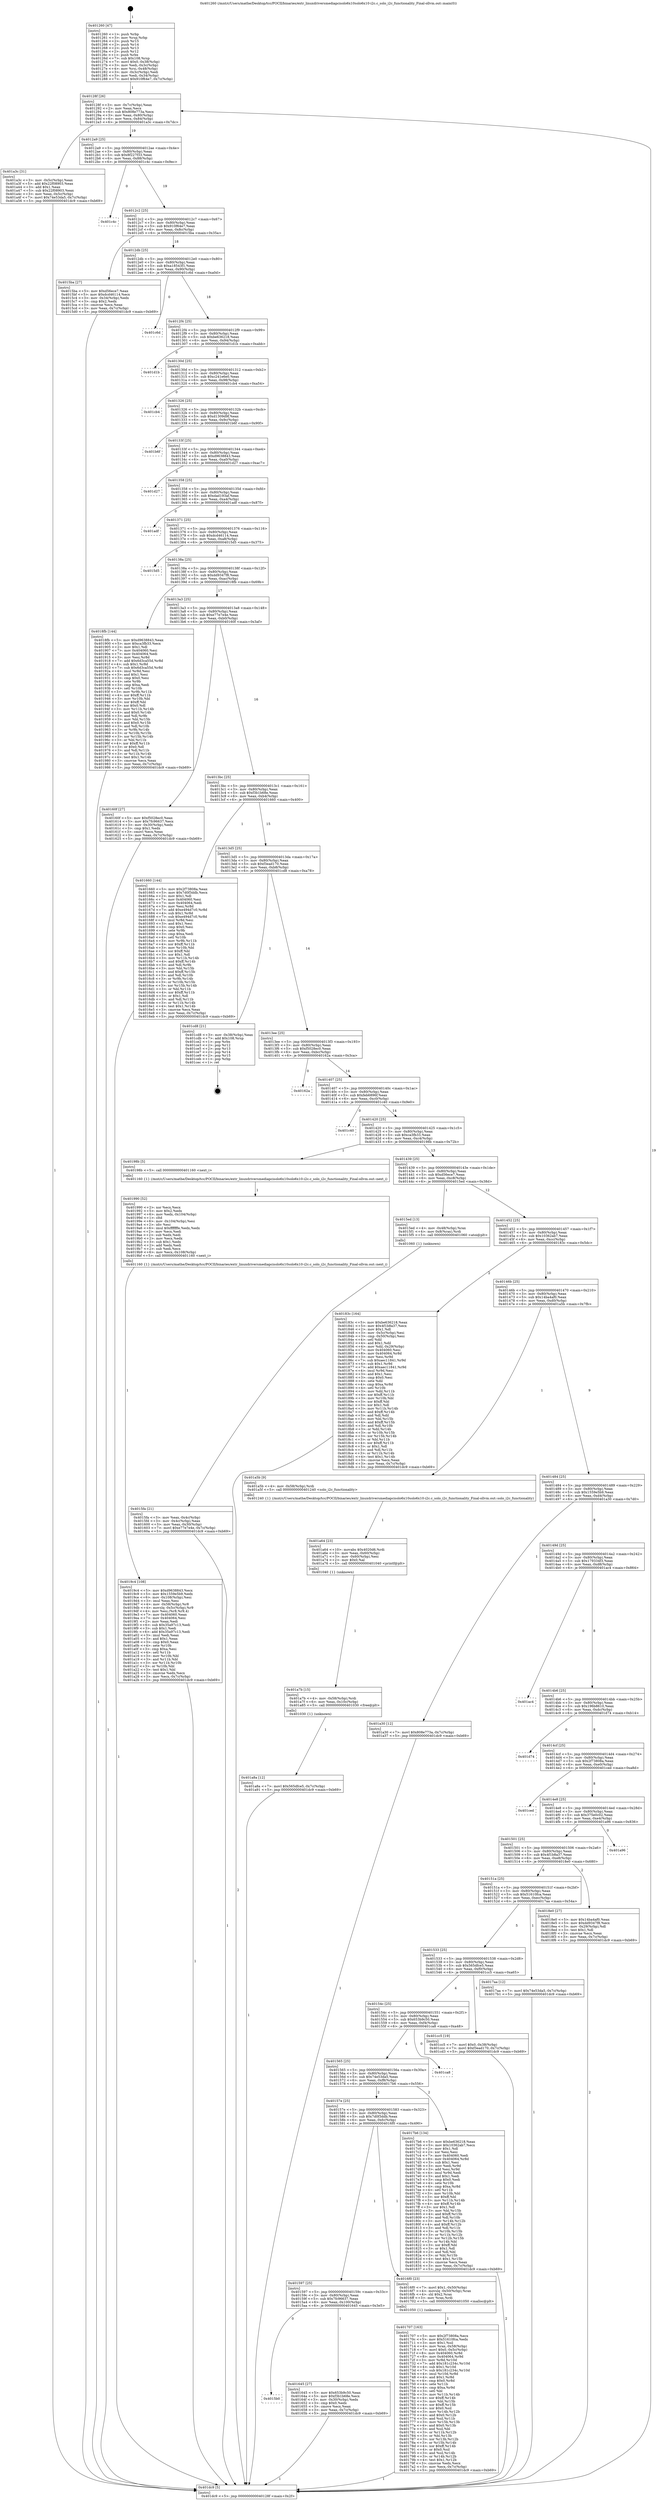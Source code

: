 digraph "0x401260" {
  label = "0x401260 (/mnt/c/Users/mathe/Desktop/tcc/POCII/binaries/extr_linuxdriversmediapcisolo6x10solo6x10-i2c.c_solo_i2c_functionality_Final-ollvm.out::main(0))"
  labelloc = "t"
  node[shape=record]

  Entry [label="",width=0.3,height=0.3,shape=circle,fillcolor=black,style=filled]
  "0x40128f" [label="{
     0x40128f [26]\l
     | [instrs]\l
     &nbsp;&nbsp;0x40128f \<+3\>: mov -0x7c(%rbp),%eax\l
     &nbsp;&nbsp;0x401292 \<+2\>: mov %eax,%ecx\l
     &nbsp;&nbsp;0x401294 \<+6\>: sub $0x808e773a,%ecx\l
     &nbsp;&nbsp;0x40129a \<+3\>: mov %eax,-0x80(%rbp)\l
     &nbsp;&nbsp;0x40129d \<+6\>: mov %ecx,-0x84(%rbp)\l
     &nbsp;&nbsp;0x4012a3 \<+6\>: je 0000000000401a3c \<main+0x7dc\>\l
  }"]
  "0x401a3c" [label="{
     0x401a3c [31]\l
     | [instrs]\l
     &nbsp;&nbsp;0x401a3c \<+3\>: mov -0x5c(%rbp),%eax\l
     &nbsp;&nbsp;0x401a3f \<+5\>: add $0x22f08903,%eax\l
     &nbsp;&nbsp;0x401a44 \<+3\>: add $0x1,%eax\l
     &nbsp;&nbsp;0x401a47 \<+5\>: sub $0x22f08903,%eax\l
     &nbsp;&nbsp;0x401a4c \<+3\>: mov %eax,-0x5c(%rbp)\l
     &nbsp;&nbsp;0x401a4f \<+7\>: movl $0x74e53da5,-0x7c(%rbp)\l
     &nbsp;&nbsp;0x401a56 \<+5\>: jmp 0000000000401dc9 \<main+0xb69\>\l
  }"]
  "0x4012a9" [label="{
     0x4012a9 [25]\l
     | [instrs]\l
     &nbsp;&nbsp;0x4012a9 \<+5\>: jmp 00000000004012ae \<main+0x4e\>\l
     &nbsp;&nbsp;0x4012ae \<+3\>: mov -0x80(%rbp),%eax\l
     &nbsp;&nbsp;0x4012b1 \<+5\>: sub $0x8f227f33,%eax\l
     &nbsp;&nbsp;0x4012b6 \<+6\>: mov %eax,-0x88(%rbp)\l
     &nbsp;&nbsp;0x4012bc \<+6\>: je 0000000000401c4c \<main+0x9ec\>\l
  }"]
  Exit [label="",width=0.3,height=0.3,shape=circle,fillcolor=black,style=filled,peripheries=2]
  "0x401c4c" [label="{
     0x401c4c\l
  }", style=dashed]
  "0x4012c2" [label="{
     0x4012c2 [25]\l
     | [instrs]\l
     &nbsp;&nbsp;0x4012c2 \<+5\>: jmp 00000000004012c7 \<main+0x67\>\l
     &nbsp;&nbsp;0x4012c7 \<+3\>: mov -0x80(%rbp),%eax\l
     &nbsp;&nbsp;0x4012ca \<+5\>: sub $0x910f64e7,%eax\l
     &nbsp;&nbsp;0x4012cf \<+6\>: mov %eax,-0x8c(%rbp)\l
     &nbsp;&nbsp;0x4012d5 \<+6\>: je 00000000004015ba \<main+0x35a\>\l
  }"]
  "0x401a8a" [label="{
     0x401a8a [12]\l
     | [instrs]\l
     &nbsp;&nbsp;0x401a8a \<+7\>: movl $0x565dfce5,-0x7c(%rbp)\l
     &nbsp;&nbsp;0x401a91 \<+5\>: jmp 0000000000401dc9 \<main+0xb69\>\l
  }"]
  "0x4015ba" [label="{
     0x4015ba [27]\l
     | [instrs]\l
     &nbsp;&nbsp;0x4015ba \<+5\>: mov $0xd56ece7,%eax\l
     &nbsp;&nbsp;0x4015bf \<+5\>: mov $0xdcd46114,%ecx\l
     &nbsp;&nbsp;0x4015c4 \<+3\>: mov -0x34(%rbp),%edx\l
     &nbsp;&nbsp;0x4015c7 \<+3\>: cmp $0x2,%edx\l
     &nbsp;&nbsp;0x4015ca \<+3\>: cmovne %ecx,%eax\l
     &nbsp;&nbsp;0x4015cd \<+3\>: mov %eax,-0x7c(%rbp)\l
     &nbsp;&nbsp;0x4015d0 \<+5\>: jmp 0000000000401dc9 \<main+0xb69\>\l
  }"]
  "0x4012db" [label="{
     0x4012db [25]\l
     | [instrs]\l
     &nbsp;&nbsp;0x4012db \<+5\>: jmp 00000000004012e0 \<main+0x80\>\l
     &nbsp;&nbsp;0x4012e0 \<+3\>: mov -0x80(%rbp),%eax\l
     &nbsp;&nbsp;0x4012e3 \<+5\>: sub $0xa18543f1,%eax\l
     &nbsp;&nbsp;0x4012e8 \<+6\>: mov %eax,-0x90(%rbp)\l
     &nbsp;&nbsp;0x4012ee \<+6\>: je 0000000000401c6d \<main+0xa0d\>\l
  }"]
  "0x401dc9" [label="{
     0x401dc9 [5]\l
     | [instrs]\l
     &nbsp;&nbsp;0x401dc9 \<+5\>: jmp 000000000040128f \<main+0x2f\>\l
  }"]
  "0x401260" [label="{
     0x401260 [47]\l
     | [instrs]\l
     &nbsp;&nbsp;0x401260 \<+1\>: push %rbp\l
     &nbsp;&nbsp;0x401261 \<+3\>: mov %rsp,%rbp\l
     &nbsp;&nbsp;0x401264 \<+2\>: push %r15\l
     &nbsp;&nbsp;0x401266 \<+2\>: push %r14\l
     &nbsp;&nbsp;0x401268 \<+2\>: push %r13\l
     &nbsp;&nbsp;0x40126a \<+2\>: push %r12\l
     &nbsp;&nbsp;0x40126c \<+1\>: push %rbx\l
     &nbsp;&nbsp;0x40126d \<+7\>: sub $0x108,%rsp\l
     &nbsp;&nbsp;0x401274 \<+7\>: movl $0x0,-0x38(%rbp)\l
     &nbsp;&nbsp;0x40127b \<+3\>: mov %edi,-0x3c(%rbp)\l
     &nbsp;&nbsp;0x40127e \<+4\>: mov %rsi,-0x48(%rbp)\l
     &nbsp;&nbsp;0x401282 \<+3\>: mov -0x3c(%rbp),%edi\l
     &nbsp;&nbsp;0x401285 \<+3\>: mov %edi,-0x34(%rbp)\l
     &nbsp;&nbsp;0x401288 \<+7\>: movl $0x910f64e7,-0x7c(%rbp)\l
  }"]
  "0x401a7b" [label="{
     0x401a7b [15]\l
     | [instrs]\l
     &nbsp;&nbsp;0x401a7b \<+4\>: mov -0x58(%rbp),%rdi\l
     &nbsp;&nbsp;0x401a7f \<+6\>: mov %eax,-0x10c(%rbp)\l
     &nbsp;&nbsp;0x401a85 \<+5\>: call 0000000000401030 \<free@plt\>\l
     | [calls]\l
     &nbsp;&nbsp;0x401030 \{1\} (unknown)\l
  }"]
  "0x401c6d" [label="{
     0x401c6d\l
  }", style=dashed]
  "0x4012f4" [label="{
     0x4012f4 [25]\l
     | [instrs]\l
     &nbsp;&nbsp;0x4012f4 \<+5\>: jmp 00000000004012f9 \<main+0x99\>\l
     &nbsp;&nbsp;0x4012f9 \<+3\>: mov -0x80(%rbp),%eax\l
     &nbsp;&nbsp;0x4012fc \<+5\>: sub $0xbe636218,%eax\l
     &nbsp;&nbsp;0x401301 \<+6\>: mov %eax,-0x94(%rbp)\l
     &nbsp;&nbsp;0x401307 \<+6\>: je 0000000000401d1b \<main+0xabb\>\l
  }"]
  "0x401a64" [label="{
     0x401a64 [23]\l
     | [instrs]\l
     &nbsp;&nbsp;0x401a64 \<+10\>: movabs $0x4020d6,%rdi\l
     &nbsp;&nbsp;0x401a6e \<+3\>: mov %eax,-0x60(%rbp)\l
     &nbsp;&nbsp;0x401a71 \<+3\>: mov -0x60(%rbp),%esi\l
     &nbsp;&nbsp;0x401a74 \<+2\>: mov $0x0,%al\l
     &nbsp;&nbsp;0x401a76 \<+5\>: call 0000000000401040 \<printf@plt\>\l
     | [calls]\l
     &nbsp;&nbsp;0x401040 \{1\} (unknown)\l
  }"]
  "0x401d1b" [label="{
     0x401d1b\l
  }", style=dashed]
  "0x40130d" [label="{
     0x40130d [25]\l
     | [instrs]\l
     &nbsp;&nbsp;0x40130d \<+5\>: jmp 0000000000401312 \<main+0xb2\>\l
     &nbsp;&nbsp;0x401312 \<+3\>: mov -0x80(%rbp),%eax\l
     &nbsp;&nbsp;0x401315 \<+5\>: sub $0xc241e6e0,%eax\l
     &nbsp;&nbsp;0x40131a \<+6\>: mov %eax,-0x98(%rbp)\l
     &nbsp;&nbsp;0x401320 \<+6\>: je 0000000000401cb4 \<main+0xa54\>\l
  }"]
  "0x4019c4" [label="{
     0x4019c4 [108]\l
     | [instrs]\l
     &nbsp;&nbsp;0x4019c4 \<+5\>: mov $0xd9638843,%ecx\l
     &nbsp;&nbsp;0x4019c9 \<+5\>: mov $0x1559e5b9,%edx\l
     &nbsp;&nbsp;0x4019ce \<+6\>: mov -0x108(%rbp),%esi\l
     &nbsp;&nbsp;0x4019d4 \<+3\>: imul %eax,%esi\l
     &nbsp;&nbsp;0x4019d7 \<+4\>: mov -0x58(%rbp),%r8\l
     &nbsp;&nbsp;0x4019db \<+4\>: movslq -0x5c(%rbp),%r9\l
     &nbsp;&nbsp;0x4019df \<+4\>: mov %esi,(%r8,%r9,4)\l
     &nbsp;&nbsp;0x4019e3 \<+7\>: mov 0x404060,%eax\l
     &nbsp;&nbsp;0x4019ea \<+7\>: mov 0x404064,%esi\l
     &nbsp;&nbsp;0x4019f1 \<+2\>: mov %eax,%edi\l
     &nbsp;&nbsp;0x4019f3 \<+6\>: sub $0x35a97c13,%edi\l
     &nbsp;&nbsp;0x4019f9 \<+3\>: sub $0x1,%edi\l
     &nbsp;&nbsp;0x4019fc \<+6\>: add $0x35a97c13,%edi\l
     &nbsp;&nbsp;0x401a02 \<+3\>: imul %edi,%eax\l
     &nbsp;&nbsp;0x401a05 \<+3\>: and $0x1,%eax\l
     &nbsp;&nbsp;0x401a08 \<+3\>: cmp $0x0,%eax\l
     &nbsp;&nbsp;0x401a0b \<+4\>: sete %r10b\l
     &nbsp;&nbsp;0x401a0f \<+3\>: cmp $0xa,%esi\l
     &nbsp;&nbsp;0x401a12 \<+4\>: setl %r11b\l
     &nbsp;&nbsp;0x401a16 \<+3\>: mov %r10b,%bl\l
     &nbsp;&nbsp;0x401a19 \<+3\>: and %r11b,%bl\l
     &nbsp;&nbsp;0x401a1c \<+3\>: xor %r11b,%r10b\l
     &nbsp;&nbsp;0x401a1f \<+3\>: or %r10b,%bl\l
     &nbsp;&nbsp;0x401a22 \<+3\>: test $0x1,%bl\l
     &nbsp;&nbsp;0x401a25 \<+3\>: cmovne %edx,%ecx\l
     &nbsp;&nbsp;0x401a28 \<+3\>: mov %ecx,-0x7c(%rbp)\l
     &nbsp;&nbsp;0x401a2b \<+5\>: jmp 0000000000401dc9 \<main+0xb69\>\l
  }"]
  "0x401cb4" [label="{
     0x401cb4\l
  }", style=dashed]
  "0x401326" [label="{
     0x401326 [25]\l
     | [instrs]\l
     &nbsp;&nbsp;0x401326 \<+5\>: jmp 000000000040132b \<main+0xcb\>\l
     &nbsp;&nbsp;0x40132b \<+3\>: mov -0x80(%rbp),%eax\l
     &nbsp;&nbsp;0x40132e \<+5\>: sub $0xd1309d9f,%eax\l
     &nbsp;&nbsp;0x401333 \<+6\>: mov %eax,-0x9c(%rbp)\l
     &nbsp;&nbsp;0x401339 \<+6\>: je 0000000000401b6f \<main+0x90f\>\l
  }"]
  "0x401990" [label="{
     0x401990 [52]\l
     | [instrs]\l
     &nbsp;&nbsp;0x401990 \<+2\>: xor %ecx,%ecx\l
     &nbsp;&nbsp;0x401992 \<+5\>: mov $0x2,%edx\l
     &nbsp;&nbsp;0x401997 \<+6\>: mov %edx,-0x104(%rbp)\l
     &nbsp;&nbsp;0x40199d \<+1\>: cltd\l
     &nbsp;&nbsp;0x40199e \<+6\>: mov -0x104(%rbp),%esi\l
     &nbsp;&nbsp;0x4019a4 \<+2\>: idiv %esi\l
     &nbsp;&nbsp;0x4019a6 \<+6\>: imul $0xfffffffe,%edx,%edx\l
     &nbsp;&nbsp;0x4019ac \<+2\>: mov %ecx,%edi\l
     &nbsp;&nbsp;0x4019ae \<+2\>: sub %edx,%edi\l
     &nbsp;&nbsp;0x4019b0 \<+2\>: mov %ecx,%edx\l
     &nbsp;&nbsp;0x4019b2 \<+3\>: sub $0x1,%edx\l
     &nbsp;&nbsp;0x4019b5 \<+2\>: add %edx,%edi\l
     &nbsp;&nbsp;0x4019b7 \<+2\>: sub %edi,%ecx\l
     &nbsp;&nbsp;0x4019b9 \<+6\>: mov %ecx,-0x108(%rbp)\l
     &nbsp;&nbsp;0x4019bf \<+5\>: call 0000000000401160 \<next_i\>\l
     | [calls]\l
     &nbsp;&nbsp;0x401160 \{1\} (/mnt/c/Users/mathe/Desktop/tcc/POCII/binaries/extr_linuxdriversmediapcisolo6x10solo6x10-i2c.c_solo_i2c_functionality_Final-ollvm.out::next_i)\l
  }"]
  "0x401b6f" [label="{
     0x401b6f\l
  }", style=dashed]
  "0x40133f" [label="{
     0x40133f [25]\l
     | [instrs]\l
     &nbsp;&nbsp;0x40133f \<+5\>: jmp 0000000000401344 \<main+0xe4\>\l
     &nbsp;&nbsp;0x401344 \<+3\>: mov -0x80(%rbp),%eax\l
     &nbsp;&nbsp;0x401347 \<+5\>: sub $0xd9638843,%eax\l
     &nbsp;&nbsp;0x40134c \<+6\>: mov %eax,-0xa0(%rbp)\l
     &nbsp;&nbsp;0x401352 \<+6\>: je 0000000000401d27 \<main+0xac7\>\l
  }"]
  "0x401707" [label="{
     0x401707 [163]\l
     | [instrs]\l
     &nbsp;&nbsp;0x401707 \<+5\>: mov $0x2f73808a,%ecx\l
     &nbsp;&nbsp;0x40170c \<+5\>: mov $0x51610fca,%edx\l
     &nbsp;&nbsp;0x401711 \<+3\>: mov $0x1,%sil\l
     &nbsp;&nbsp;0x401714 \<+4\>: mov %rax,-0x58(%rbp)\l
     &nbsp;&nbsp;0x401718 \<+7\>: movl $0x0,-0x5c(%rbp)\l
     &nbsp;&nbsp;0x40171f \<+8\>: mov 0x404060,%r8d\l
     &nbsp;&nbsp;0x401727 \<+8\>: mov 0x404064,%r9d\l
     &nbsp;&nbsp;0x40172f \<+3\>: mov %r8d,%r10d\l
     &nbsp;&nbsp;0x401732 \<+7\>: add $0x181c234c,%r10d\l
     &nbsp;&nbsp;0x401739 \<+4\>: sub $0x1,%r10d\l
     &nbsp;&nbsp;0x40173d \<+7\>: sub $0x181c234c,%r10d\l
     &nbsp;&nbsp;0x401744 \<+4\>: imul %r10d,%r8d\l
     &nbsp;&nbsp;0x401748 \<+4\>: and $0x1,%r8d\l
     &nbsp;&nbsp;0x40174c \<+4\>: cmp $0x0,%r8d\l
     &nbsp;&nbsp;0x401750 \<+4\>: sete %r11b\l
     &nbsp;&nbsp;0x401754 \<+4\>: cmp $0xa,%r9d\l
     &nbsp;&nbsp;0x401758 \<+3\>: setl %bl\l
     &nbsp;&nbsp;0x40175b \<+3\>: mov %r11b,%r14b\l
     &nbsp;&nbsp;0x40175e \<+4\>: xor $0xff,%r14b\l
     &nbsp;&nbsp;0x401762 \<+3\>: mov %bl,%r15b\l
     &nbsp;&nbsp;0x401765 \<+4\>: xor $0xff,%r15b\l
     &nbsp;&nbsp;0x401769 \<+4\>: xor $0x0,%sil\l
     &nbsp;&nbsp;0x40176d \<+3\>: mov %r14b,%r12b\l
     &nbsp;&nbsp;0x401770 \<+4\>: and $0x0,%r12b\l
     &nbsp;&nbsp;0x401774 \<+3\>: and %sil,%r11b\l
     &nbsp;&nbsp;0x401777 \<+3\>: mov %r15b,%r13b\l
     &nbsp;&nbsp;0x40177a \<+4\>: and $0x0,%r13b\l
     &nbsp;&nbsp;0x40177e \<+3\>: and %sil,%bl\l
     &nbsp;&nbsp;0x401781 \<+3\>: or %r11b,%r12b\l
     &nbsp;&nbsp;0x401784 \<+3\>: or %bl,%r13b\l
     &nbsp;&nbsp;0x401787 \<+3\>: xor %r13b,%r12b\l
     &nbsp;&nbsp;0x40178a \<+3\>: or %r15b,%r14b\l
     &nbsp;&nbsp;0x40178d \<+4\>: xor $0xff,%r14b\l
     &nbsp;&nbsp;0x401791 \<+4\>: or $0x0,%sil\l
     &nbsp;&nbsp;0x401795 \<+3\>: and %sil,%r14b\l
     &nbsp;&nbsp;0x401798 \<+3\>: or %r14b,%r12b\l
     &nbsp;&nbsp;0x40179b \<+4\>: test $0x1,%r12b\l
     &nbsp;&nbsp;0x40179f \<+3\>: cmovne %edx,%ecx\l
     &nbsp;&nbsp;0x4017a2 \<+3\>: mov %ecx,-0x7c(%rbp)\l
     &nbsp;&nbsp;0x4017a5 \<+5\>: jmp 0000000000401dc9 \<main+0xb69\>\l
  }"]
  "0x401d27" [label="{
     0x401d27\l
  }", style=dashed]
  "0x401358" [label="{
     0x401358 [25]\l
     | [instrs]\l
     &nbsp;&nbsp;0x401358 \<+5\>: jmp 000000000040135d \<main+0xfd\>\l
     &nbsp;&nbsp;0x40135d \<+3\>: mov -0x80(%rbp),%eax\l
     &nbsp;&nbsp;0x401360 \<+5\>: sub $0xdad193af,%eax\l
     &nbsp;&nbsp;0x401365 \<+6\>: mov %eax,-0xa4(%rbp)\l
     &nbsp;&nbsp;0x40136b \<+6\>: je 0000000000401adf \<main+0x87f\>\l
  }"]
  "0x4015b0" [label="{
     0x4015b0\l
  }", style=dashed]
  "0x401adf" [label="{
     0x401adf\l
  }", style=dashed]
  "0x401371" [label="{
     0x401371 [25]\l
     | [instrs]\l
     &nbsp;&nbsp;0x401371 \<+5\>: jmp 0000000000401376 \<main+0x116\>\l
     &nbsp;&nbsp;0x401376 \<+3\>: mov -0x80(%rbp),%eax\l
     &nbsp;&nbsp;0x401379 \<+5\>: sub $0xdcd46114,%eax\l
     &nbsp;&nbsp;0x40137e \<+6\>: mov %eax,-0xa8(%rbp)\l
     &nbsp;&nbsp;0x401384 \<+6\>: je 00000000004015d5 \<main+0x375\>\l
  }"]
  "0x401645" [label="{
     0x401645 [27]\l
     | [instrs]\l
     &nbsp;&nbsp;0x401645 \<+5\>: mov $0x653b9c50,%eax\l
     &nbsp;&nbsp;0x40164a \<+5\>: mov $0xf3b1b68e,%ecx\l
     &nbsp;&nbsp;0x40164f \<+3\>: mov -0x30(%rbp),%edx\l
     &nbsp;&nbsp;0x401652 \<+3\>: cmp $0x0,%edx\l
     &nbsp;&nbsp;0x401655 \<+3\>: cmove %ecx,%eax\l
     &nbsp;&nbsp;0x401658 \<+3\>: mov %eax,-0x7c(%rbp)\l
     &nbsp;&nbsp;0x40165b \<+5\>: jmp 0000000000401dc9 \<main+0xb69\>\l
  }"]
  "0x4015d5" [label="{
     0x4015d5\l
  }", style=dashed]
  "0x40138a" [label="{
     0x40138a [25]\l
     | [instrs]\l
     &nbsp;&nbsp;0x40138a \<+5\>: jmp 000000000040138f \<main+0x12f\>\l
     &nbsp;&nbsp;0x40138f \<+3\>: mov -0x80(%rbp),%eax\l
     &nbsp;&nbsp;0x401392 \<+5\>: sub $0xdd9347f8,%eax\l
     &nbsp;&nbsp;0x401397 \<+6\>: mov %eax,-0xac(%rbp)\l
     &nbsp;&nbsp;0x40139d \<+6\>: je 00000000004018fb \<main+0x69b\>\l
  }"]
  "0x401597" [label="{
     0x401597 [25]\l
     | [instrs]\l
     &nbsp;&nbsp;0x401597 \<+5\>: jmp 000000000040159c \<main+0x33c\>\l
     &nbsp;&nbsp;0x40159c \<+3\>: mov -0x80(%rbp),%eax\l
     &nbsp;&nbsp;0x40159f \<+5\>: sub $0x7fc96637,%eax\l
     &nbsp;&nbsp;0x4015a4 \<+6\>: mov %eax,-0x100(%rbp)\l
     &nbsp;&nbsp;0x4015aa \<+6\>: je 0000000000401645 \<main+0x3e5\>\l
  }"]
  "0x4018fb" [label="{
     0x4018fb [144]\l
     | [instrs]\l
     &nbsp;&nbsp;0x4018fb \<+5\>: mov $0xd9638843,%eax\l
     &nbsp;&nbsp;0x401900 \<+5\>: mov $0xca3fb33,%ecx\l
     &nbsp;&nbsp;0x401905 \<+2\>: mov $0x1,%dl\l
     &nbsp;&nbsp;0x401907 \<+7\>: mov 0x404060,%esi\l
     &nbsp;&nbsp;0x40190e \<+7\>: mov 0x404064,%edi\l
     &nbsp;&nbsp;0x401915 \<+3\>: mov %esi,%r8d\l
     &nbsp;&nbsp;0x401918 \<+7\>: add $0x6d3ca55d,%r8d\l
     &nbsp;&nbsp;0x40191f \<+4\>: sub $0x1,%r8d\l
     &nbsp;&nbsp;0x401923 \<+7\>: sub $0x6d3ca55d,%r8d\l
     &nbsp;&nbsp;0x40192a \<+4\>: imul %r8d,%esi\l
     &nbsp;&nbsp;0x40192e \<+3\>: and $0x1,%esi\l
     &nbsp;&nbsp;0x401931 \<+3\>: cmp $0x0,%esi\l
     &nbsp;&nbsp;0x401934 \<+4\>: sete %r9b\l
     &nbsp;&nbsp;0x401938 \<+3\>: cmp $0xa,%edi\l
     &nbsp;&nbsp;0x40193b \<+4\>: setl %r10b\l
     &nbsp;&nbsp;0x40193f \<+3\>: mov %r9b,%r11b\l
     &nbsp;&nbsp;0x401942 \<+4\>: xor $0xff,%r11b\l
     &nbsp;&nbsp;0x401946 \<+3\>: mov %r10b,%bl\l
     &nbsp;&nbsp;0x401949 \<+3\>: xor $0xff,%bl\l
     &nbsp;&nbsp;0x40194c \<+3\>: xor $0x0,%dl\l
     &nbsp;&nbsp;0x40194f \<+3\>: mov %r11b,%r14b\l
     &nbsp;&nbsp;0x401952 \<+4\>: and $0x0,%r14b\l
     &nbsp;&nbsp;0x401956 \<+3\>: and %dl,%r9b\l
     &nbsp;&nbsp;0x401959 \<+3\>: mov %bl,%r15b\l
     &nbsp;&nbsp;0x40195c \<+4\>: and $0x0,%r15b\l
     &nbsp;&nbsp;0x401960 \<+3\>: and %dl,%r10b\l
     &nbsp;&nbsp;0x401963 \<+3\>: or %r9b,%r14b\l
     &nbsp;&nbsp;0x401966 \<+3\>: or %r10b,%r15b\l
     &nbsp;&nbsp;0x401969 \<+3\>: xor %r15b,%r14b\l
     &nbsp;&nbsp;0x40196c \<+3\>: or %bl,%r11b\l
     &nbsp;&nbsp;0x40196f \<+4\>: xor $0xff,%r11b\l
     &nbsp;&nbsp;0x401973 \<+3\>: or $0x0,%dl\l
     &nbsp;&nbsp;0x401976 \<+3\>: and %dl,%r11b\l
     &nbsp;&nbsp;0x401979 \<+3\>: or %r11b,%r14b\l
     &nbsp;&nbsp;0x40197c \<+4\>: test $0x1,%r14b\l
     &nbsp;&nbsp;0x401980 \<+3\>: cmovne %ecx,%eax\l
     &nbsp;&nbsp;0x401983 \<+3\>: mov %eax,-0x7c(%rbp)\l
     &nbsp;&nbsp;0x401986 \<+5\>: jmp 0000000000401dc9 \<main+0xb69\>\l
  }"]
  "0x4013a3" [label="{
     0x4013a3 [25]\l
     | [instrs]\l
     &nbsp;&nbsp;0x4013a3 \<+5\>: jmp 00000000004013a8 \<main+0x148\>\l
     &nbsp;&nbsp;0x4013a8 \<+3\>: mov -0x80(%rbp),%eax\l
     &nbsp;&nbsp;0x4013ab \<+5\>: sub $0xe77e7e4e,%eax\l
     &nbsp;&nbsp;0x4013b0 \<+6\>: mov %eax,-0xb0(%rbp)\l
     &nbsp;&nbsp;0x4013b6 \<+6\>: je 000000000040160f \<main+0x3af\>\l
  }"]
  "0x4016f0" [label="{
     0x4016f0 [23]\l
     | [instrs]\l
     &nbsp;&nbsp;0x4016f0 \<+7\>: movl $0x1,-0x50(%rbp)\l
     &nbsp;&nbsp;0x4016f7 \<+4\>: movslq -0x50(%rbp),%rax\l
     &nbsp;&nbsp;0x4016fb \<+4\>: shl $0x2,%rax\l
     &nbsp;&nbsp;0x4016ff \<+3\>: mov %rax,%rdi\l
     &nbsp;&nbsp;0x401702 \<+5\>: call 0000000000401050 \<malloc@plt\>\l
     | [calls]\l
     &nbsp;&nbsp;0x401050 \{1\} (unknown)\l
  }"]
  "0x40160f" [label="{
     0x40160f [27]\l
     | [instrs]\l
     &nbsp;&nbsp;0x40160f \<+5\>: mov $0xf5028ec0,%eax\l
     &nbsp;&nbsp;0x401614 \<+5\>: mov $0x7fc96637,%ecx\l
     &nbsp;&nbsp;0x401619 \<+3\>: mov -0x30(%rbp),%edx\l
     &nbsp;&nbsp;0x40161c \<+3\>: cmp $0x1,%edx\l
     &nbsp;&nbsp;0x40161f \<+3\>: cmovl %ecx,%eax\l
     &nbsp;&nbsp;0x401622 \<+3\>: mov %eax,-0x7c(%rbp)\l
     &nbsp;&nbsp;0x401625 \<+5\>: jmp 0000000000401dc9 \<main+0xb69\>\l
  }"]
  "0x4013bc" [label="{
     0x4013bc [25]\l
     | [instrs]\l
     &nbsp;&nbsp;0x4013bc \<+5\>: jmp 00000000004013c1 \<main+0x161\>\l
     &nbsp;&nbsp;0x4013c1 \<+3\>: mov -0x80(%rbp),%eax\l
     &nbsp;&nbsp;0x4013c4 \<+5\>: sub $0xf3b1b68e,%eax\l
     &nbsp;&nbsp;0x4013c9 \<+6\>: mov %eax,-0xb4(%rbp)\l
     &nbsp;&nbsp;0x4013cf \<+6\>: je 0000000000401660 \<main+0x400\>\l
  }"]
  "0x40157e" [label="{
     0x40157e [25]\l
     | [instrs]\l
     &nbsp;&nbsp;0x40157e \<+5\>: jmp 0000000000401583 \<main+0x323\>\l
     &nbsp;&nbsp;0x401583 \<+3\>: mov -0x80(%rbp),%eax\l
     &nbsp;&nbsp;0x401586 \<+5\>: sub $0x7d0f3ddb,%eax\l
     &nbsp;&nbsp;0x40158b \<+6\>: mov %eax,-0xfc(%rbp)\l
     &nbsp;&nbsp;0x401591 \<+6\>: je 00000000004016f0 \<main+0x490\>\l
  }"]
  "0x401660" [label="{
     0x401660 [144]\l
     | [instrs]\l
     &nbsp;&nbsp;0x401660 \<+5\>: mov $0x2f73808a,%eax\l
     &nbsp;&nbsp;0x401665 \<+5\>: mov $0x7d0f3ddb,%ecx\l
     &nbsp;&nbsp;0x40166a \<+2\>: mov $0x1,%dl\l
     &nbsp;&nbsp;0x40166c \<+7\>: mov 0x404060,%esi\l
     &nbsp;&nbsp;0x401673 \<+7\>: mov 0x404064,%edi\l
     &nbsp;&nbsp;0x40167a \<+3\>: mov %esi,%r8d\l
     &nbsp;&nbsp;0x40167d \<+7\>: add $0xe494d7c0,%r8d\l
     &nbsp;&nbsp;0x401684 \<+4\>: sub $0x1,%r8d\l
     &nbsp;&nbsp;0x401688 \<+7\>: sub $0xe494d7c0,%r8d\l
     &nbsp;&nbsp;0x40168f \<+4\>: imul %r8d,%esi\l
     &nbsp;&nbsp;0x401693 \<+3\>: and $0x1,%esi\l
     &nbsp;&nbsp;0x401696 \<+3\>: cmp $0x0,%esi\l
     &nbsp;&nbsp;0x401699 \<+4\>: sete %r9b\l
     &nbsp;&nbsp;0x40169d \<+3\>: cmp $0xa,%edi\l
     &nbsp;&nbsp;0x4016a0 \<+4\>: setl %r10b\l
     &nbsp;&nbsp;0x4016a4 \<+3\>: mov %r9b,%r11b\l
     &nbsp;&nbsp;0x4016a7 \<+4\>: xor $0xff,%r11b\l
     &nbsp;&nbsp;0x4016ab \<+3\>: mov %r10b,%bl\l
     &nbsp;&nbsp;0x4016ae \<+3\>: xor $0xff,%bl\l
     &nbsp;&nbsp;0x4016b1 \<+3\>: xor $0x1,%dl\l
     &nbsp;&nbsp;0x4016b4 \<+3\>: mov %r11b,%r14b\l
     &nbsp;&nbsp;0x4016b7 \<+4\>: and $0xff,%r14b\l
     &nbsp;&nbsp;0x4016bb \<+3\>: and %dl,%r9b\l
     &nbsp;&nbsp;0x4016be \<+3\>: mov %bl,%r15b\l
     &nbsp;&nbsp;0x4016c1 \<+4\>: and $0xff,%r15b\l
     &nbsp;&nbsp;0x4016c5 \<+3\>: and %dl,%r10b\l
     &nbsp;&nbsp;0x4016c8 \<+3\>: or %r9b,%r14b\l
     &nbsp;&nbsp;0x4016cb \<+3\>: or %r10b,%r15b\l
     &nbsp;&nbsp;0x4016ce \<+3\>: xor %r15b,%r14b\l
     &nbsp;&nbsp;0x4016d1 \<+3\>: or %bl,%r11b\l
     &nbsp;&nbsp;0x4016d4 \<+4\>: xor $0xff,%r11b\l
     &nbsp;&nbsp;0x4016d8 \<+3\>: or $0x1,%dl\l
     &nbsp;&nbsp;0x4016db \<+3\>: and %dl,%r11b\l
     &nbsp;&nbsp;0x4016de \<+3\>: or %r11b,%r14b\l
     &nbsp;&nbsp;0x4016e1 \<+4\>: test $0x1,%r14b\l
     &nbsp;&nbsp;0x4016e5 \<+3\>: cmovne %ecx,%eax\l
     &nbsp;&nbsp;0x4016e8 \<+3\>: mov %eax,-0x7c(%rbp)\l
     &nbsp;&nbsp;0x4016eb \<+5\>: jmp 0000000000401dc9 \<main+0xb69\>\l
  }"]
  "0x4013d5" [label="{
     0x4013d5 [25]\l
     | [instrs]\l
     &nbsp;&nbsp;0x4013d5 \<+5\>: jmp 00000000004013da \<main+0x17a\>\l
     &nbsp;&nbsp;0x4013da \<+3\>: mov -0x80(%rbp),%eax\l
     &nbsp;&nbsp;0x4013dd \<+5\>: sub $0xf3ead170,%eax\l
     &nbsp;&nbsp;0x4013e2 \<+6\>: mov %eax,-0xb8(%rbp)\l
     &nbsp;&nbsp;0x4013e8 \<+6\>: je 0000000000401cd8 \<main+0xa78\>\l
  }"]
  "0x4017b6" [label="{
     0x4017b6 [134]\l
     | [instrs]\l
     &nbsp;&nbsp;0x4017b6 \<+5\>: mov $0xbe636218,%eax\l
     &nbsp;&nbsp;0x4017bb \<+5\>: mov $0x10362ab7,%ecx\l
     &nbsp;&nbsp;0x4017c0 \<+2\>: mov $0x1,%dl\l
     &nbsp;&nbsp;0x4017c2 \<+2\>: xor %esi,%esi\l
     &nbsp;&nbsp;0x4017c4 \<+7\>: mov 0x404060,%edi\l
     &nbsp;&nbsp;0x4017cb \<+8\>: mov 0x404064,%r8d\l
     &nbsp;&nbsp;0x4017d3 \<+3\>: sub $0x1,%esi\l
     &nbsp;&nbsp;0x4017d6 \<+3\>: mov %edi,%r9d\l
     &nbsp;&nbsp;0x4017d9 \<+3\>: add %esi,%r9d\l
     &nbsp;&nbsp;0x4017dc \<+4\>: imul %r9d,%edi\l
     &nbsp;&nbsp;0x4017e0 \<+3\>: and $0x1,%edi\l
     &nbsp;&nbsp;0x4017e3 \<+3\>: cmp $0x0,%edi\l
     &nbsp;&nbsp;0x4017e6 \<+4\>: sete %r10b\l
     &nbsp;&nbsp;0x4017ea \<+4\>: cmp $0xa,%r8d\l
     &nbsp;&nbsp;0x4017ee \<+4\>: setl %r11b\l
     &nbsp;&nbsp;0x4017f2 \<+3\>: mov %r10b,%bl\l
     &nbsp;&nbsp;0x4017f5 \<+3\>: xor $0xff,%bl\l
     &nbsp;&nbsp;0x4017f8 \<+3\>: mov %r11b,%r14b\l
     &nbsp;&nbsp;0x4017fb \<+4\>: xor $0xff,%r14b\l
     &nbsp;&nbsp;0x4017ff \<+3\>: xor $0x1,%dl\l
     &nbsp;&nbsp;0x401802 \<+3\>: mov %bl,%r15b\l
     &nbsp;&nbsp;0x401805 \<+4\>: and $0xff,%r15b\l
     &nbsp;&nbsp;0x401809 \<+3\>: and %dl,%r10b\l
     &nbsp;&nbsp;0x40180c \<+3\>: mov %r14b,%r12b\l
     &nbsp;&nbsp;0x40180f \<+4\>: and $0xff,%r12b\l
     &nbsp;&nbsp;0x401813 \<+3\>: and %dl,%r11b\l
     &nbsp;&nbsp;0x401816 \<+3\>: or %r10b,%r15b\l
     &nbsp;&nbsp;0x401819 \<+3\>: or %r11b,%r12b\l
     &nbsp;&nbsp;0x40181c \<+3\>: xor %r12b,%r15b\l
     &nbsp;&nbsp;0x40181f \<+3\>: or %r14b,%bl\l
     &nbsp;&nbsp;0x401822 \<+3\>: xor $0xff,%bl\l
     &nbsp;&nbsp;0x401825 \<+3\>: or $0x1,%dl\l
     &nbsp;&nbsp;0x401828 \<+2\>: and %dl,%bl\l
     &nbsp;&nbsp;0x40182a \<+3\>: or %bl,%r15b\l
     &nbsp;&nbsp;0x40182d \<+4\>: test $0x1,%r15b\l
     &nbsp;&nbsp;0x401831 \<+3\>: cmovne %ecx,%eax\l
     &nbsp;&nbsp;0x401834 \<+3\>: mov %eax,-0x7c(%rbp)\l
     &nbsp;&nbsp;0x401837 \<+5\>: jmp 0000000000401dc9 \<main+0xb69\>\l
  }"]
  "0x401cd8" [label="{
     0x401cd8 [21]\l
     | [instrs]\l
     &nbsp;&nbsp;0x401cd8 \<+3\>: mov -0x38(%rbp),%eax\l
     &nbsp;&nbsp;0x401cdb \<+7\>: add $0x108,%rsp\l
     &nbsp;&nbsp;0x401ce2 \<+1\>: pop %rbx\l
     &nbsp;&nbsp;0x401ce3 \<+2\>: pop %r12\l
     &nbsp;&nbsp;0x401ce5 \<+2\>: pop %r13\l
     &nbsp;&nbsp;0x401ce7 \<+2\>: pop %r14\l
     &nbsp;&nbsp;0x401ce9 \<+2\>: pop %r15\l
     &nbsp;&nbsp;0x401ceb \<+1\>: pop %rbp\l
     &nbsp;&nbsp;0x401cec \<+1\>: ret\l
  }"]
  "0x4013ee" [label="{
     0x4013ee [25]\l
     | [instrs]\l
     &nbsp;&nbsp;0x4013ee \<+5\>: jmp 00000000004013f3 \<main+0x193\>\l
     &nbsp;&nbsp;0x4013f3 \<+3\>: mov -0x80(%rbp),%eax\l
     &nbsp;&nbsp;0x4013f6 \<+5\>: sub $0xf5028ec0,%eax\l
     &nbsp;&nbsp;0x4013fb \<+6\>: mov %eax,-0xbc(%rbp)\l
     &nbsp;&nbsp;0x401401 \<+6\>: je 000000000040162a \<main+0x3ca\>\l
  }"]
  "0x401565" [label="{
     0x401565 [25]\l
     | [instrs]\l
     &nbsp;&nbsp;0x401565 \<+5\>: jmp 000000000040156a \<main+0x30a\>\l
     &nbsp;&nbsp;0x40156a \<+3\>: mov -0x80(%rbp),%eax\l
     &nbsp;&nbsp;0x40156d \<+5\>: sub $0x74e53da5,%eax\l
     &nbsp;&nbsp;0x401572 \<+6\>: mov %eax,-0xf8(%rbp)\l
     &nbsp;&nbsp;0x401578 \<+6\>: je 00000000004017b6 \<main+0x556\>\l
  }"]
  "0x40162a" [label="{
     0x40162a\l
  }", style=dashed]
  "0x401407" [label="{
     0x401407 [25]\l
     | [instrs]\l
     &nbsp;&nbsp;0x401407 \<+5\>: jmp 000000000040140c \<main+0x1ac\>\l
     &nbsp;&nbsp;0x40140c \<+3\>: mov -0x80(%rbp),%eax\l
     &nbsp;&nbsp;0x40140f \<+5\>: sub $0xfeb6896f,%eax\l
     &nbsp;&nbsp;0x401414 \<+6\>: mov %eax,-0xc0(%rbp)\l
     &nbsp;&nbsp;0x40141a \<+6\>: je 0000000000401c40 \<main+0x9e0\>\l
  }"]
  "0x401ca8" [label="{
     0x401ca8\l
  }", style=dashed]
  "0x401c40" [label="{
     0x401c40\l
  }", style=dashed]
  "0x401420" [label="{
     0x401420 [25]\l
     | [instrs]\l
     &nbsp;&nbsp;0x401420 \<+5\>: jmp 0000000000401425 \<main+0x1c5\>\l
     &nbsp;&nbsp;0x401425 \<+3\>: mov -0x80(%rbp),%eax\l
     &nbsp;&nbsp;0x401428 \<+5\>: sub $0xca3fb33,%eax\l
     &nbsp;&nbsp;0x40142d \<+6\>: mov %eax,-0xc4(%rbp)\l
     &nbsp;&nbsp;0x401433 \<+6\>: je 000000000040198b \<main+0x72b\>\l
  }"]
  "0x40154c" [label="{
     0x40154c [25]\l
     | [instrs]\l
     &nbsp;&nbsp;0x40154c \<+5\>: jmp 0000000000401551 \<main+0x2f1\>\l
     &nbsp;&nbsp;0x401551 \<+3\>: mov -0x80(%rbp),%eax\l
     &nbsp;&nbsp;0x401554 \<+5\>: sub $0x653b9c50,%eax\l
     &nbsp;&nbsp;0x401559 \<+6\>: mov %eax,-0xf4(%rbp)\l
     &nbsp;&nbsp;0x40155f \<+6\>: je 0000000000401ca8 \<main+0xa48\>\l
  }"]
  "0x40198b" [label="{
     0x40198b [5]\l
     | [instrs]\l
     &nbsp;&nbsp;0x40198b \<+5\>: call 0000000000401160 \<next_i\>\l
     | [calls]\l
     &nbsp;&nbsp;0x401160 \{1\} (/mnt/c/Users/mathe/Desktop/tcc/POCII/binaries/extr_linuxdriversmediapcisolo6x10solo6x10-i2c.c_solo_i2c_functionality_Final-ollvm.out::next_i)\l
  }"]
  "0x401439" [label="{
     0x401439 [25]\l
     | [instrs]\l
     &nbsp;&nbsp;0x401439 \<+5\>: jmp 000000000040143e \<main+0x1de\>\l
     &nbsp;&nbsp;0x40143e \<+3\>: mov -0x80(%rbp),%eax\l
     &nbsp;&nbsp;0x401441 \<+5\>: sub $0xd56ece7,%eax\l
     &nbsp;&nbsp;0x401446 \<+6\>: mov %eax,-0xc8(%rbp)\l
     &nbsp;&nbsp;0x40144c \<+6\>: je 00000000004015ed \<main+0x38d\>\l
  }"]
  "0x401cc5" [label="{
     0x401cc5 [19]\l
     | [instrs]\l
     &nbsp;&nbsp;0x401cc5 \<+7\>: movl $0x0,-0x38(%rbp)\l
     &nbsp;&nbsp;0x401ccc \<+7\>: movl $0xf3ead170,-0x7c(%rbp)\l
     &nbsp;&nbsp;0x401cd3 \<+5\>: jmp 0000000000401dc9 \<main+0xb69\>\l
  }"]
  "0x4015ed" [label="{
     0x4015ed [13]\l
     | [instrs]\l
     &nbsp;&nbsp;0x4015ed \<+4\>: mov -0x48(%rbp),%rax\l
     &nbsp;&nbsp;0x4015f1 \<+4\>: mov 0x8(%rax),%rdi\l
     &nbsp;&nbsp;0x4015f5 \<+5\>: call 0000000000401060 \<atoi@plt\>\l
     | [calls]\l
     &nbsp;&nbsp;0x401060 \{1\} (unknown)\l
  }"]
  "0x401452" [label="{
     0x401452 [25]\l
     | [instrs]\l
     &nbsp;&nbsp;0x401452 \<+5\>: jmp 0000000000401457 \<main+0x1f7\>\l
     &nbsp;&nbsp;0x401457 \<+3\>: mov -0x80(%rbp),%eax\l
     &nbsp;&nbsp;0x40145a \<+5\>: sub $0x10362ab7,%eax\l
     &nbsp;&nbsp;0x40145f \<+6\>: mov %eax,-0xcc(%rbp)\l
     &nbsp;&nbsp;0x401465 \<+6\>: je 000000000040183c \<main+0x5dc\>\l
  }"]
  "0x4015fa" [label="{
     0x4015fa [21]\l
     | [instrs]\l
     &nbsp;&nbsp;0x4015fa \<+3\>: mov %eax,-0x4c(%rbp)\l
     &nbsp;&nbsp;0x4015fd \<+3\>: mov -0x4c(%rbp),%eax\l
     &nbsp;&nbsp;0x401600 \<+3\>: mov %eax,-0x30(%rbp)\l
     &nbsp;&nbsp;0x401603 \<+7\>: movl $0xe77e7e4e,-0x7c(%rbp)\l
     &nbsp;&nbsp;0x40160a \<+5\>: jmp 0000000000401dc9 \<main+0xb69\>\l
  }"]
  "0x401533" [label="{
     0x401533 [25]\l
     | [instrs]\l
     &nbsp;&nbsp;0x401533 \<+5\>: jmp 0000000000401538 \<main+0x2d8\>\l
     &nbsp;&nbsp;0x401538 \<+3\>: mov -0x80(%rbp),%eax\l
     &nbsp;&nbsp;0x40153b \<+5\>: sub $0x565dfce5,%eax\l
     &nbsp;&nbsp;0x401540 \<+6\>: mov %eax,-0xf0(%rbp)\l
     &nbsp;&nbsp;0x401546 \<+6\>: je 0000000000401cc5 \<main+0xa65\>\l
  }"]
  "0x40183c" [label="{
     0x40183c [164]\l
     | [instrs]\l
     &nbsp;&nbsp;0x40183c \<+5\>: mov $0xbe636218,%eax\l
     &nbsp;&nbsp;0x401841 \<+5\>: mov $0x4f1b8a37,%ecx\l
     &nbsp;&nbsp;0x401846 \<+2\>: mov $0x1,%dl\l
     &nbsp;&nbsp;0x401848 \<+3\>: mov -0x5c(%rbp),%esi\l
     &nbsp;&nbsp;0x40184b \<+3\>: cmp -0x50(%rbp),%esi\l
     &nbsp;&nbsp;0x40184e \<+4\>: setl %dil\l
     &nbsp;&nbsp;0x401852 \<+4\>: and $0x1,%dil\l
     &nbsp;&nbsp;0x401856 \<+4\>: mov %dil,-0x29(%rbp)\l
     &nbsp;&nbsp;0x40185a \<+7\>: mov 0x404060,%esi\l
     &nbsp;&nbsp;0x401861 \<+8\>: mov 0x404064,%r8d\l
     &nbsp;&nbsp;0x401869 \<+3\>: mov %esi,%r9d\l
     &nbsp;&nbsp;0x40186c \<+7\>: sub $0xaec11841,%r9d\l
     &nbsp;&nbsp;0x401873 \<+4\>: sub $0x1,%r9d\l
     &nbsp;&nbsp;0x401877 \<+7\>: add $0xaec11841,%r9d\l
     &nbsp;&nbsp;0x40187e \<+4\>: imul %r9d,%esi\l
     &nbsp;&nbsp;0x401882 \<+3\>: and $0x1,%esi\l
     &nbsp;&nbsp;0x401885 \<+3\>: cmp $0x0,%esi\l
     &nbsp;&nbsp;0x401888 \<+4\>: sete %dil\l
     &nbsp;&nbsp;0x40188c \<+4\>: cmp $0xa,%r8d\l
     &nbsp;&nbsp;0x401890 \<+4\>: setl %r10b\l
     &nbsp;&nbsp;0x401894 \<+3\>: mov %dil,%r11b\l
     &nbsp;&nbsp;0x401897 \<+4\>: xor $0xff,%r11b\l
     &nbsp;&nbsp;0x40189b \<+3\>: mov %r10b,%bl\l
     &nbsp;&nbsp;0x40189e \<+3\>: xor $0xff,%bl\l
     &nbsp;&nbsp;0x4018a1 \<+3\>: xor $0x1,%dl\l
     &nbsp;&nbsp;0x4018a4 \<+3\>: mov %r11b,%r14b\l
     &nbsp;&nbsp;0x4018a7 \<+4\>: and $0xff,%r14b\l
     &nbsp;&nbsp;0x4018ab \<+3\>: and %dl,%dil\l
     &nbsp;&nbsp;0x4018ae \<+3\>: mov %bl,%r15b\l
     &nbsp;&nbsp;0x4018b1 \<+4\>: and $0xff,%r15b\l
     &nbsp;&nbsp;0x4018b5 \<+3\>: and %dl,%r10b\l
     &nbsp;&nbsp;0x4018b8 \<+3\>: or %dil,%r14b\l
     &nbsp;&nbsp;0x4018bb \<+3\>: or %r10b,%r15b\l
     &nbsp;&nbsp;0x4018be \<+3\>: xor %r15b,%r14b\l
     &nbsp;&nbsp;0x4018c1 \<+3\>: or %bl,%r11b\l
     &nbsp;&nbsp;0x4018c4 \<+4\>: xor $0xff,%r11b\l
     &nbsp;&nbsp;0x4018c8 \<+3\>: or $0x1,%dl\l
     &nbsp;&nbsp;0x4018cb \<+3\>: and %dl,%r11b\l
     &nbsp;&nbsp;0x4018ce \<+3\>: or %r11b,%r14b\l
     &nbsp;&nbsp;0x4018d1 \<+4\>: test $0x1,%r14b\l
     &nbsp;&nbsp;0x4018d5 \<+3\>: cmovne %ecx,%eax\l
     &nbsp;&nbsp;0x4018d8 \<+3\>: mov %eax,-0x7c(%rbp)\l
     &nbsp;&nbsp;0x4018db \<+5\>: jmp 0000000000401dc9 \<main+0xb69\>\l
  }"]
  "0x40146b" [label="{
     0x40146b [25]\l
     | [instrs]\l
     &nbsp;&nbsp;0x40146b \<+5\>: jmp 0000000000401470 \<main+0x210\>\l
     &nbsp;&nbsp;0x401470 \<+3\>: mov -0x80(%rbp),%eax\l
     &nbsp;&nbsp;0x401473 \<+5\>: sub $0x14ba4af0,%eax\l
     &nbsp;&nbsp;0x401478 \<+6\>: mov %eax,-0xd0(%rbp)\l
     &nbsp;&nbsp;0x40147e \<+6\>: je 0000000000401a5b \<main+0x7fb\>\l
  }"]
  "0x4017aa" [label="{
     0x4017aa [12]\l
     | [instrs]\l
     &nbsp;&nbsp;0x4017aa \<+7\>: movl $0x74e53da5,-0x7c(%rbp)\l
     &nbsp;&nbsp;0x4017b1 \<+5\>: jmp 0000000000401dc9 \<main+0xb69\>\l
  }"]
  "0x401a5b" [label="{
     0x401a5b [9]\l
     | [instrs]\l
     &nbsp;&nbsp;0x401a5b \<+4\>: mov -0x58(%rbp),%rdi\l
     &nbsp;&nbsp;0x401a5f \<+5\>: call 0000000000401240 \<solo_i2c_functionality\>\l
     | [calls]\l
     &nbsp;&nbsp;0x401240 \{1\} (/mnt/c/Users/mathe/Desktop/tcc/POCII/binaries/extr_linuxdriversmediapcisolo6x10solo6x10-i2c.c_solo_i2c_functionality_Final-ollvm.out::solo_i2c_functionality)\l
  }"]
  "0x401484" [label="{
     0x401484 [25]\l
     | [instrs]\l
     &nbsp;&nbsp;0x401484 \<+5\>: jmp 0000000000401489 \<main+0x229\>\l
     &nbsp;&nbsp;0x401489 \<+3\>: mov -0x80(%rbp),%eax\l
     &nbsp;&nbsp;0x40148c \<+5\>: sub $0x1559e5b9,%eax\l
     &nbsp;&nbsp;0x401491 \<+6\>: mov %eax,-0xd4(%rbp)\l
     &nbsp;&nbsp;0x401497 \<+6\>: je 0000000000401a30 \<main+0x7d0\>\l
  }"]
  "0x40151a" [label="{
     0x40151a [25]\l
     | [instrs]\l
     &nbsp;&nbsp;0x40151a \<+5\>: jmp 000000000040151f \<main+0x2bf\>\l
     &nbsp;&nbsp;0x40151f \<+3\>: mov -0x80(%rbp),%eax\l
     &nbsp;&nbsp;0x401522 \<+5\>: sub $0x51610fca,%eax\l
     &nbsp;&nbsp;0x401527 \<+6\>: mov %eax,-0xec(%rbp)\l
     &nbsp;&nbsp;0x40152d \<+6\>: je 00000000004017aa \<main+0x54a\>\l
  }"]
  "0x401a30" [label="{
     0x401a30 [12]\l
     | [instrs]\l
     &nbsp;&nbsp;0x401a30 \<+7\>: movl $0x808e773a,-0x7c(%rbp)\l
     &nbsp;&nbsp;0x401a37 \<+5\>: jmp 0000000000401dc9 \<main+0xb69\>\l
  }"]
  "0x40149d" [label="{
     0x40149d [25]\l
     | [instrs]\l
     &nbsp;&nbsp;0x40149d \<+5\>: jmp 00000000004014a2 \<main+0x242\>\l
     &nbsp;&nbsp;0x4014a2 \<+3\>: mov -0x80(%rbp),%eax\l
     &nbsp;&nbsp;0x4014a5 \<+5\>: sub $0x179334f3,%eax\l
     &nbsp;&nbsp;0x4014aa \<+6\>: mov %eax,-0xd8(%rbp)\l
     &nbsp;&nbsp;0x4014b0 \<+6\>: je 0000000000401ac4 \<main+0x864\>\l
  }"]
  "0x4018e0" [label="{
     0x4018e0 [27]\l
     | [instrs]\l
     &nbsp;&nbsp;0x4018e0 \<+5\>: mov $0x14ba4af0,%eax\l
     &nbsp;&nbsp;0x4018e5 \<+5\>: mov $0xdd9347f8,%ecx\l
     &nbsp;&nbsp;0x4018ea \<+3\>: mov -0x29(%rbp),%dl\l
     &nbsp;&nbsp;0x4018ed \<+3\>: test $0x1,%dl\l
     &nbsp;&nbsp;0x4018f0 \<+3\>: cmovne %ecx,%eax\l
     &nbsp;&nbsp;0x4018f3 \<+3\>: mov %eax,-0x7c(%rbp)\l
     &nbsp;&nbsp;0x4018f6 \<+5\>: jmp 0000000000401dc9 \<main+0xb69\>\l
  }"]
  "0x401ac4" [label="{
     0x401ac4\l
  }", style=dashed]
  "0x4014b6" [label="{
     0x4014b6 [25]\l
     | [instrs]\l
     &nbsp;&nbsp;0x4014b6 \<+5\>: jmp 00000000004014bb \<main+0x25b\>\l
     &nbsp;&nbsp;0x4014bb \<+3\>: mov -0x80(%rbp),%eax\l
     &nbsp;&nbsp;0x4014be \<+5\>: sub $0x196b8610,%eax\l
     &nbsp;&nbsp;0x4014c3 \<+6\>: mov %eax,-0xdc(%rbp)\l
     &nbsp;&nbsp;0x4014c9 \<+6\>: je 0000000000401d74 \<main+0xb14\>\l
  }"]
  "0x401501" [label="{
     0x401501 [25]\l
     | [instrs]\l
     &nbsp;&nbsp;0x401501 \<+5\>: jmp 0000000000401506 \<main+0x2a6\>\l
     &nbsp;&nbsp;0x401506 \<+3\>: mov -0x80(%rbp),%eax\l
     &nbsp;&nbsp;0x401509 \<+5\>: sub $0x4f1b8a37,%eax\l
     &nbsp;&nbsp;0x40150e \<+6\>: mov %eax,-0xe8(%rbp)\l
     &nbsp;&nbsp;0x401514 \<+6\>: je 00000000004018e0 \<main+0x680\>\l
  }"]
  "0x401d74" [label="{
     0x401d74\l
  }", style=dashed]
  "0x4014cf" [label="{
     0x4014cf [25]\l
     | [instrs]\l
     &nbsp;&nbsp;0x4014cf \<+5\>: jmp 00000000004014d4 \<main+0x274\>\l
     &nbsp;&nbsp;0x4014d4 \<+3\>: mov -0x80(%rbp),%eax\l
     &nbsp;&nbsp;0x4014d7 \<+5\>: sub $0x2f73808a,%eax\l
     &nbsp;&nbsp;0x4014dc \<+6\>: mov %eax,-0xe0(%rbp)\l
     &nbsp;&nbsp;0x4014e2 \<+6\>: je 0000000000401ced \<main+0xa8d\>\l
  }"]
  "0x401a96" [label="{
     0x401a96\l
  }", style=dashed]
  "0x401ced" [label="{
     0x401ced\l
  }", style=dashed]
  "0x4014e8" [label="{
     0x4014e8 [25]\l
     | [instrs]\l
     &nbsp;&nbsp;0x4014e8 \<+5\>: jmp 00000000004014ed \<main+0x28d\>\l
     &nbsp;&nbsp;0x4014ed \<+3\>: mov -0x80(%rbp),%eax\l
     &nbsp;&nbsp;0x4014f0 \<+5\>: sub $0x375e0c02,%eax\l
     &nbsp;&nbsp;0x4014f5 \<+6\>: mov %eax,-0xe4(%rbp)\l
     &nbsp;&nbsp;0x4014fb \<+6\>: je 0000000000401a96 \<main+0x836\>\l
  }"]
  Entry -> "0x401260" [label=" 1"]
  "0x40128f" -> "0x401a3c" [label=" 1"]
  "0x40128f" -> "0x4012a9" [label=" 19"]
  "0x401cd8" -> Exit [label=" 1"]
  "0x4012a9" -> "0x401c4c" [label=" 0"]
  "0x4012a9" -> "0x4012c2" [label=" 19"]
  "0x401cc5" -> "0x401dc9" [label=" 1"]
  "0x4012c2" -> "0x4015ba" [label=" 1"]
  "0x4012c2" -> "0x4012db" [label=" 18"]
  "0x4015ba" -> "0x401dc9" [label=" 1"]
  "0x401260" -> "0x40128f" [label=" 1"]
  "0x401dc9" -> "0x40128f" [label=" 19"]
  "0x401a8a" -> "0x401dc9" [label=" 1"]
  "0x4012db" -> "0x401c6d" [label=" 0"]
  "0x4012db" -> "0x4012f4" [label=" 18"]
  "0x401a7b" -> "0x401a8a" [label=" 1"]
  "0x4012f4" -> "0x401d1b" [label=" 0"]
  "0x4012f4" -> "0x40130d" [label=" 18"]
  "0x401a64" -> "0x401a7b" [label=" 1"]
  "0x40130d" -> "0x401cb4" [label=" 0"]
  "0x40130d" -> "0x401326" [label=" 18"]
  "0x401a5b" -> "0x401a64" [label=" 1"]
  "0x401326" -> "0x401b6f" [label=" 0"]
  "0x401326" -> "0x40133f" [label=" 18"]
  "0x401a3c" -> "0x401dc9" [label=" 1"]
  "0x40133f" -> "0x401d27" [label=" 0"]
  "0x40133f" -> "0x401358" [label=" 18"]
  "0x401a30" -> "0x401dc9" [label=" 1"]
  "0x401358" -> "0x401adf" [label=" 0"]
  "0x401358" -> "0x401371" [label=" 18"]
  "0x4019c4" -> "0x401dc9" [label=" 1"]
  "0x401371" -> "0x4015d5" [label=" 0"]
  "0x401371" -> "0x40138a" [label=" 18"]
  "0x401990" -> "0x4019c4" [label=" 1"]
  "0x40138a" -> "0x4018fb" [label=" 1"]
  "0x40138a" -> "0x4013a3" [label=" 17"]
  "0x4018fb" -> "0x401dc9" [label=" 1"]
  "0x4013a3" -> "0x40160f" [label=" 1"]
  "0x4013a3" -> "0x4013bc" [label=" 16"]
  "0x4018e0" -> "0x401dc9" [label=" 2"]
  "0x4013bc" -> "0x401660" [label=" 1"]
  "0x4013bc" -> "0x4013d5" [label=" 15"]
  "0x4017b6" -> "0x401dc9" [label=" 2"]
  "0x4013d5" -> "0x401cd8" [label=" 1"]
  "0x4013d5" -> "0x4013ee" [label=" 14"]
  "0x4017aa" -> "0x401dc9" [label=" 1"]
  "0x4013ee" -> "0x40162a" [label=" 0"]
  "0x4013ee" -> "0x401407" [label=" 14"]
  "0x4016f0" -> "0x401707" [label=" 1"]
  "0x401407" -> "0x401c40" [label=" 0"]
  "0x401407" -> "0x401420" [label=" 14"]
  "0x401660" -> "0x401dc9" [label=" 1"]
  "0x401420" -> "0x40198b" [label=" 1"]
  "0x401420" -> "0x401439" [label=" 13"]
  "0x401597" -> "0x4015b0" [label=" 0"]
  "0x401439" -> "0x4015ed" [label=" 1"]
  "0x401439" -> "0x401452" [label=" 12"]
  "0x4015ed" -> "0x4015fa" [label=" 1"]
  "0x4015fa" -> "0x401dc9" [label=" 1"]
  "0x40160f" -> "0x401dc9" [label=" 1"]
  "0x401597" -> "0x401645" [label=" 1"]
  "0x401452" -> "0x40183c" [label=" 2"]
  "0x401452" -> "0x40146b" [label=" 10"]
  "0x40157e" -> "0x401597" [label=" 1"]
  "0x40146b" -> "0x401a5b" [label=" 1"]
  "0x40146b" -> "0x401484" [label=" 9"]
  "0x40157e" -> "0x4016f0" [label=" 1"]
  "0x401484" -> "0x401a30" [label=" 1"]
  "0x401484" -> "0x40149d" [label=" 8"]
  "0x401565" -> "0x40157e" [label=" 2"]
  "0x40149d" -> "0x401ac4" [label=" 0"]
  "0x40149d" -> "0x4014b6" [label=" 8"]
  "0x401565" -> "0x4017b6" [label=" 2"]
  "0x4014b6" -> "0x401d74" [label=" 0"]
  "0x4014b6" -> "0x4014cf" [label=" 8"]
  "0x40154c" -> "0x401565" [label=" 4"]
  "0x4014cf" -> "0x401ced" [label=" 0"]
  "0x4014cf" -> "0x4014e8" [label=" 8"]
  "0x40154c" -> "0x401ca8" [label=" 0"]
  "0x4014e8" -> "0x401a96" [label=" 0"]
  "0x4014e8" -> "0x401501" [label=" 8"]
  "0x401707" -> "0x401dc9" [label=" 1"]
  "0x401501" -> "0x4018e0" [label=" 2"]
  "0x401501" -> "0x40151a" [label=" 6"]
  "0x40183c" -> "0x401dc9" [label=" 2"]
  "0x40151a" -> "0x4017aa" [label=" 1"]
  "0x40151a" -> "0x401533" [label=" 5"]
  "0x40198b" -> "0x401990" [label=" 1"]
  "0x401533" -> "0x401cc5" [label=" 1"]
  "0x401533" -> "0x40154c" [label=" 4"]
  "0x401645" -> "0x401dc9" [label=" 1"]
}
